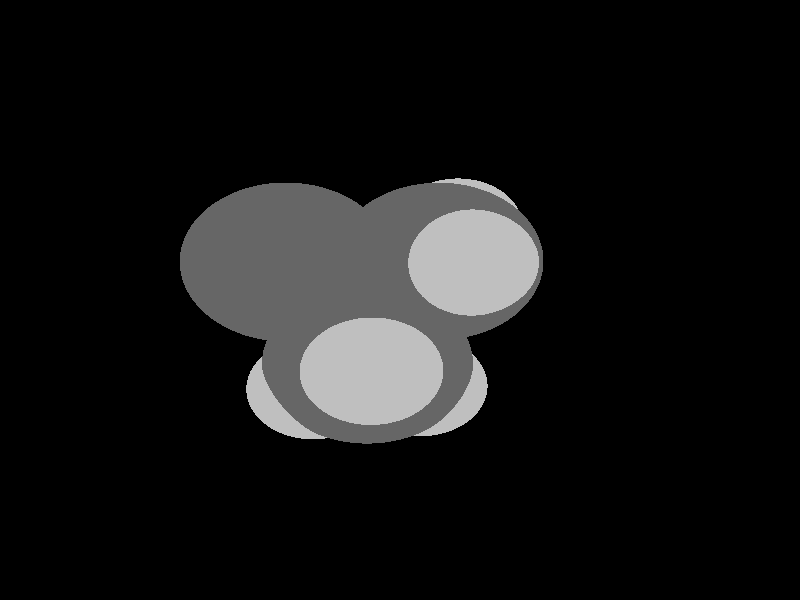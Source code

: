 global_settings {
	ambient_light rgb <0.200000002980232, 0.200000002980232, 0.200000002980232>
	max_trace_level 15
}

background { color rgb <0,0,0> }

camera {
	perspective
	location <-5.67906867148991, 14.29459531059, -14.4993686273856>
	angle 40
	up <-0.234978854802232, -0.829028785925583, -0.50744084374692>
	right <0.966280998017443, -0.142685611168223, -0.214340498357086> * 1
	direction <0.105289936205911, -0.540695929772275, 0.834602864158427> }

light_source {
	<40.765307119331, -12.4562253291525, -110.269626843872>
	color rgb <1, 1, 1>
	fade_distance 162.008278943527
	fade_power 0
	spotlight
	area_light <20, 0, 0>, <0, 0, 20>, 20, 20
	circular
	orient
	point_at <-40.765307119331, 12.4562253291525, 110.269626843872>
}

light_source {
	<-71.6777309024605, -59.6611375779252, 18.919751985207>
	color rgb <0.300000011920929, 0.300000011920929, 0.300000011920929> shadowless
	fade_distance 162.008278943527
	fade_power 0
	parallel
	point_at <71.6777309024605, 59.6611375779252, -18.919751985207>
}

#default {
	finish {ambient 0.5 diffuse 1 specular 0.2 roughness .01 metallic 1}
}

union {
cylinder {
	<-3.38296991377261, 3.82246155703443, -0.0965358077053029>, 	<-3.86360958843783, 4.12936096084182, 0.383454430818396>, 0.075
	pigment { rgbt <0.400000005960464, 0.400000005960464, 0.400000005960464, 0> }
}
cylinder {
	<-3.86360958843783, 4.12936096084182, 0.383454430818396>, 	<-4.34424926310305, 4.43626036464921, 0.863444669342094>, 0.075
	pigment { rgbt <0.400000005960464, 0.400000005960464, 0.400000005960464, 0> }
}
cylinder {
	<-3.38296991377261, 3.82246155703443, -0.0965358077053029>, 	<-3.2514094985172, 3.17393157009655, -0.0554706071631893>, 0.075
	pigment { rgbt <0.400000005960464, 0.400000005960464, 0.400000005960464, 0> }
}
cylinder {
	<-3.2514094985172, 3.17393157009655, -0.0554706071631893>, 	<-3.16806714648007, 2.76309359597583, -0.0294561681435806>, 0.075
	pigment { rgbt <0.75, 0.75, 0.75, 0> }
}
cylinder {
	<-3.38296991377261, 3.82246155703443, -0.0965358077053029>, 	<-3.19841274009388, 4.15172937373082, -0.641670865501957>, 0.075
	pigment { rgbt <0.400000005960464, 0.400000005960464, 0.400000005960464, 0> }
}
cylinder {
	<-3.19841274009388, 4.15172937373082, -0.641670865501957>, 	<-3.08149239449617, 4.36032655884679, -0.987023896676789>, 0.075
	pigment { rgbt <0.75, 0.75, 0.75, 0> }
}
cylinder {
	<-4.34424926310305, 4.43626036464921, 0.863444669342094>, 	<-5.05072962697026, 4.3745612615816, 0.559875280946567>, 0.075
	pigment { rgbt <0.400000005960464, 0.400000005960464, 0.400000005960464, 0> }
}
cylinder {
	<-5.05072962697026, 4.3745612615816, 0.559875280946567>, 	<-5.75720999083746, 4.31286215851398, 0.25630589255104>, 0.075
	pigment { rgbt <0.400000005960464, 0.400000005960464, 0.400000005960464, 0> }
}
cylinder {
	<-4.34424926310305, 4.43626036464921, 0.863444669342094>, 	<-4.16647538553776, 5.16412516987106, 1.00675194746201>, 0.075
	pigment { rgbt <0.400000005960464, 0.400000005960464, 0.400000005960464, 0> }
}
cylinder {
	<-4.16647538553776, 5.16412516987106, 1.00675194746201>, 	<-3.98870150797246, 5.89198997509291, 1.15005922558193>, 0.075
	pigment { rgbt <0.400000005960464, 0.400000005960464, 0.400000005960464, 0> }
}
cylinder {
	<-4.34424926310305, 4.43626036464921, 0.863444669342094>, 	<-4.31994833831627, 4.09399973846417, 1.43830326466019>, 0.075
	pigment { rgbt <0.400000005960464, 0.400000005960464, 0.400000005960464, 0> }
}
cylinder {
	<-4.31994833831627, 4.09399973846417, 1.43830326466019>, 	<-4.30446795888753, 3.87596999666012, 1.80450452043445>, 0.075
	pigment { rgbt <0.75, 0.75, 0.75, 0> }
}
cylinder {
	<-3.98870150797246, 5.89198997509291, 1.15005922558193>, 	<-4.00306260345046, 6.26856890464731, 0.596067139236655>, 0.075
	pigment { rgbt <0.400000005960464, 0.400000005960464, 0.400000005960464, 0> }
}
cylinder {
	<-4.00306260345046, 6.26856890464731, 0.596067139236655>, 	<-4.01221526848544, 6.50857154279711, 0.242994909746009>, 0.075
	pigment { rgbt <0.75, 0.75, 0.75, 0> }
}
cylinder {
	<-3.98870150797246, 5.89198997509291, 1.15005922558193>, 	<-3.37443731251951, 5.93980767820504, 1.41222979313193>, 0.075
	pigment { rgbt <0.400000005960464, 0.400000005960464, 0.400000005960464, 0> }
}
cylinder {
	<-3.37443731251951, 5.93980767820504, 1.41222979313193>, 	<-2.98309747164531, 5.97027172358713, 1.57925529933332>, 0.075
	pigment { rgbt <0.75, 0.75, 0.75, 0> }
}
cylinder {
	<-3.98870150797246, 5.89198997509291, 1.15005922558193>, 	<-4.41717484641404, 6.16262657560687, 1.58796106088646>, 0.075
	pigment { rgbt <0.400000005960464, 0.400000005960464, 0.400000005960464, 0> }
}
cylinder {
	<-4.41717484641404, 6.16262657560687, 1.58796106088646>, 	<-4.69019324971807, 6.33507318060847, 1.86698719659326>, 0.075
	pigment { rgbt <0.75, 0.75, 0.75, 0> }
}
sphere {
	<-3.38296991377261, 3.82246155703443, -0.0965358077053029>, 0.4104
	pigment { rgbt <0.400000005960464, 0.400000005960464, 0.400000005960464,0> }
}
sphere {
	<-4.34424926310305, 4.43626036464921, 0.863444669342094>, 0.4104
	pigment { rgbt <0.400000005960464, 0.400000005960464, 0.400000005960464,0> }
}
sphere {
	<-3.16806714648007, 2.76309359597583, -0.0294561681435806>, 0.1674
	pigment { rgbt <0.75, 0.75, 0.75,0> }
}
sphere {
	<-3.08149239449617, 4.36032655884679, -0.987023896676789>, 0.1674
	pigment { rgbt <0.75, 0.75, 0.75,0> }
}
sphere {
	<-5.75720999083746, 4.31286215851398, 0.25630589255104>, 0.4104
	pigment { rgbt <0.400000005960464, 0.400000005960464, 0.400000005960464,0> }
}
sphere {
	<-3.98870150797246, 5.89198997509291, 1.15005922558193>, 0.4104
	pigment { rgbt <0.400000005960464, 0.400000005960464, 0.400000005960464,0> }
}
sphere {
	<-4.30446795888753, 3.87596999666012, 1.80450452043445>, 0.1674
	pigment { rgbt <0.75, 0.75, 0.75,0> }
}
sphere {
	<-4.01221526848544, 6.50857154279711, 0.242994909746009>, 0.1674
	pigment { rgbt <0.75, 0.75, 0.75,0> }
}
sphere {
	<-2.98309747164531, 5.97027172358713, 1.57925529933332>, 0.1674
	pigment { rgbt <0.75, 0.75, 0.75,0> }
}
sphere {
	<-4.69019324971807, 6.33507318060847, 1.86698719659326>, 0.1674
	pigment { rgbt <0.75, 0.75, 0.75,0> }
}
}
merge {
}
union {
}
merge {
sphere {
	<-3.38296991377261, 3.82246155703443, -0.0965358077053029>, 1.69983
	pigment { rgbt <0, 0, 0,0> }
}
sphere {
	<-4.34424926310305, 4.43626036464921, 0.863444669342094>, 1.69983
	pigment { rgbt <0, 0, 0,0> }
}
sphere {
	<-3.16806714648007, 2.76309359597583, -0.0294561681435806>, 1.09989
	pigment { rgbt <0, 0, 0,0> }
}
sphere {
	<-3.08149239449617, 4.36032655884679, -0.987023896676789>, 1.09989
	pigment { rgbt <0, 0, 0,0> }
}
sphere {
	<-5.75720999083746, 4.31286215851398, 0.25630589255104>, 1.69983
	pigment { rgbt <0, 0, 0,0> }
}
sphere {
	<-3.98870150797246, 5.89198997509291, 1.15005922558193>, 1.69983
	pigment { rgbt <0, 0, 0,0> }
}
sphere {
	<-4.30446795888753, 3.87596999666012, 1.80450452043445>, 1.09989
	pigment { rgbt <0, 0, 0,0> }
}
sphere {
	<-4.01221526848544, 6.50857154279711, 0.242994909746009>, 1.09989
	pigment { rgbt <0, 0, 0,0> }
}
sphere {
	<-2.98309747164531, 5.97027172358713, 1.57925529933332>, 1.09989
	pigment { rgbt <0, 0, 0,0> }
}
sphere {
	<-4.69019324971807, 6.33507318060847, 1.86698719659326>, 1.09989
	pigment { rgbt <0, 0, 0,0> }
}
sphere {
	<-3.38296991377261, 3.82246155703443, -0.0965358077053029>, 1.7
	pigment { rgbt <0.400000005960464, 0.400000005960464, 0.400000005960464,0.350000023841858> }
}
sphere {
	<-4.34424926310305, 4.43626036464921, 0.863444669342094>, 1.7
	pigment { rgbt <0.400000005960464, 0.400000005960464, 0.400000005960464,0.350000023841858> }
}
sphere {
	<-3.16806714648007, 2.76309359597583, -0.0294561681435806>, 1.1
	pigment { rgbt <0.75, 0.75, 0.75,0.350000023841858> }
}
sphere {
	<-3.08149239449617, 4.36032655884679, -0.987023896676789>, 1.1
	pigment { rgbt <0.75, 0.75, 0.75,0.350000023841858> }
}
sphere {
	<-5.75720999083746, 4.31286215851398, 0.25630589255104>, 1.7
	pigment { rgbt <0.400000005960464, 0.400000005960464, 0.400000005960464,0.350000023841858> }
}
sphere {
	<-3.98870150797246, 5.89198997509291, 1.15005922558193>, 1.7
	pigment { rgbt <0.400000005960464, 0.400000005960464, 0.400000005960464,0.350000023841858> }
}
sphere {
	<-4.30446795888753, 3.87596999666012, 1.80450452043445>, 1.1
	pigment { rgbt <0.75, 0.75, 0.75,0.350000023841858> }
}
sphere {
	<-4.01221526848544, 6.50857154279711, 0.242994909746009>, 1.1
	pigment { rgbt <0.75, 0.75, 0.75,0.350000023841858> }
}
sphere {
	<-2.98309747164531, 5.97027172358713, 1.57925529933332>, 1.1
	pigment { rgbt <0.75, 0.75, 0.75,0.350000023841858> }
}
sphere {
	<-4.69019324971807, 6.33507318060847, 1.86698719659326>, 1.1
	pigment { rgbt <0.75, 0.75, 0.75,0.350000023841858> }
}
}
